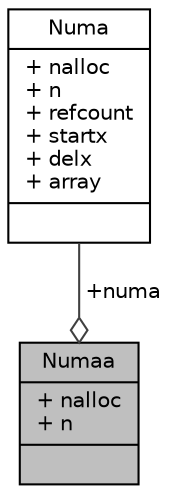 digraph "Numaa"
{
 // LATEX_PDF_SIZE
  edge [fontname="Helvetica",fontsize="10",labelfontname="Helvetica",labelfontsize="10"];
  node [fontname="Helvetica",fontsize="10",shape=record];
  Node1 [label="{Numaa\n|+ nalloc\l+ n\l|}",height=0.2,width=0.4,color="black", fillcolor="grey75", style="filled", fontcolor="black",tooltip=" "];
  Node2 -> Node1 [color="grey25",fontsize="10",style="solid",label=" +numa" ,arrowhead="odiamond",fontname="Helvetica"];
  Node2 [label="{Numa\n|+ nalloc\l+ n\l+ refcount\l+ startx\l+ delx\l+ array\l|}",height=0.2,width=0.4,color="black", fillcolor="white", style="filled",URL="$struct_numa.html",tooltip=" "];
}
